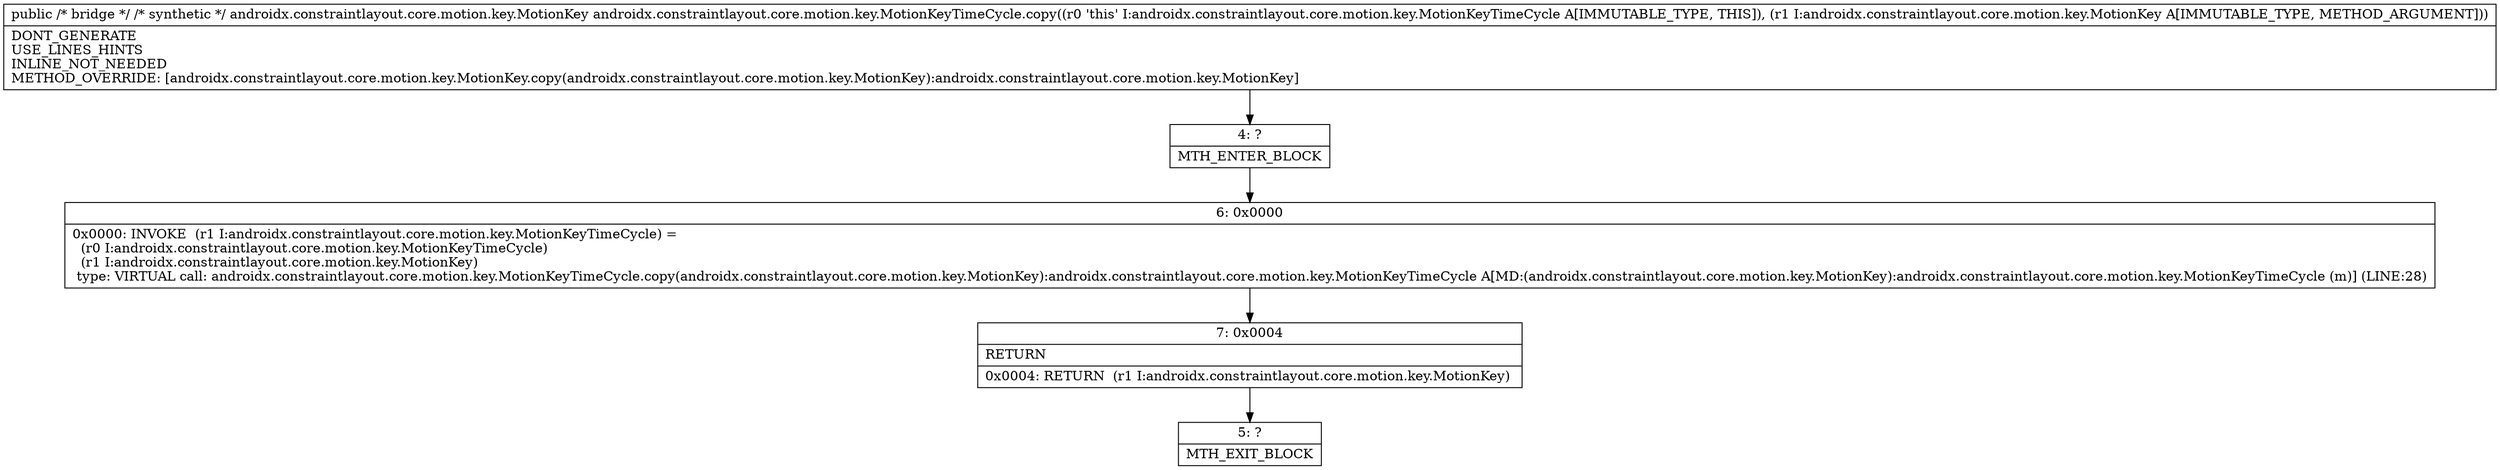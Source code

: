 digraph "CFG forandroidx.constraintlayout.core.motion.key.MotionKeyTimeCycle.copy(Landroidx\/constraintlayout\/core\/motion\/key\/MotionKey;)Landroidx\/constraintlayout\/core\/motion\/key\/MotionKey;" {
Node_4 [shape=record,label="{4\:\ ?|MTH_ENTER_BLOCK\l}"];
Node_6 [shape=record,label="{6\:\ 0x0000|0x0000: INVOKE  (r1 I:androidx.constraintlayout.core.motion.key.MotionKeyTimeCycle) = \l  (r0 I:androidx.constraintlayout.core.motion.key.MotionKeyTimeCycle)\l  (r1 I:androidx.constraintlayout.core.motion.key.MotionKey)\l type: VIRTUAL call: androidx.constraintlayout.core.motion.key.MotionKeyTimeCycle.copy(androidx.constraintlayout.core.motion.key.MotionKey):androidx.constraintlayout.core.motion.key.MotionKeyTimeCycle A[MD:(androidx.constraintlayout.core.motion.key.MotionKey):androidx.constraintlayout.core.motion.key.MotionKeyTimeCycle (m)] (LINE:28)\l}"];
Node_7 [shape=record,label="{7\:\ 0x0004|RETURN\l|0x0004: RETURN  (r1 I:androidx.constraintlayout.core.motion.key.MotionKey) \l}"];
Node_5 [shape=record,label="{5\:\ ?|MTH_EXIT_BLOCK\l}"];
MethodNode[shape=record,label="{public \/* bridge *\/ \/* synthetic *\/ androidx.constraintlayout.core.motion.key.MotionKey androidx.constraintlayout.core.motion.key.MotionKeyTimeCycle.copy((r0 'this' I:androidx.constraintlayout.core.motion.key.MotionKeyTimeCycle A[IMMUTABLE_TYPE, THIS]), (r1 I:androidx.constraintlayout.core.motion.key.MotionKey A[IMMUTABLE_TYPE, METHOD_ARGUMENT]))  | DONT_GENERATE\lUSE_LINES_HINTS\lINLINE_NOT_NEEDED\lMETHOD_OVERRIDE: [androidx.constraintlayout.core.motion.key.MotionKey.copy(androidx.constraintlayout.core.motion.key.MotionKey):androidx.constraintlayout.core.motion.key.MotionKey]\l}"];
MethodNode -> Node_4;Node_4 -> Node_6;
Node_6 -> Node_7;
Node_7 -> Node_5;
}

